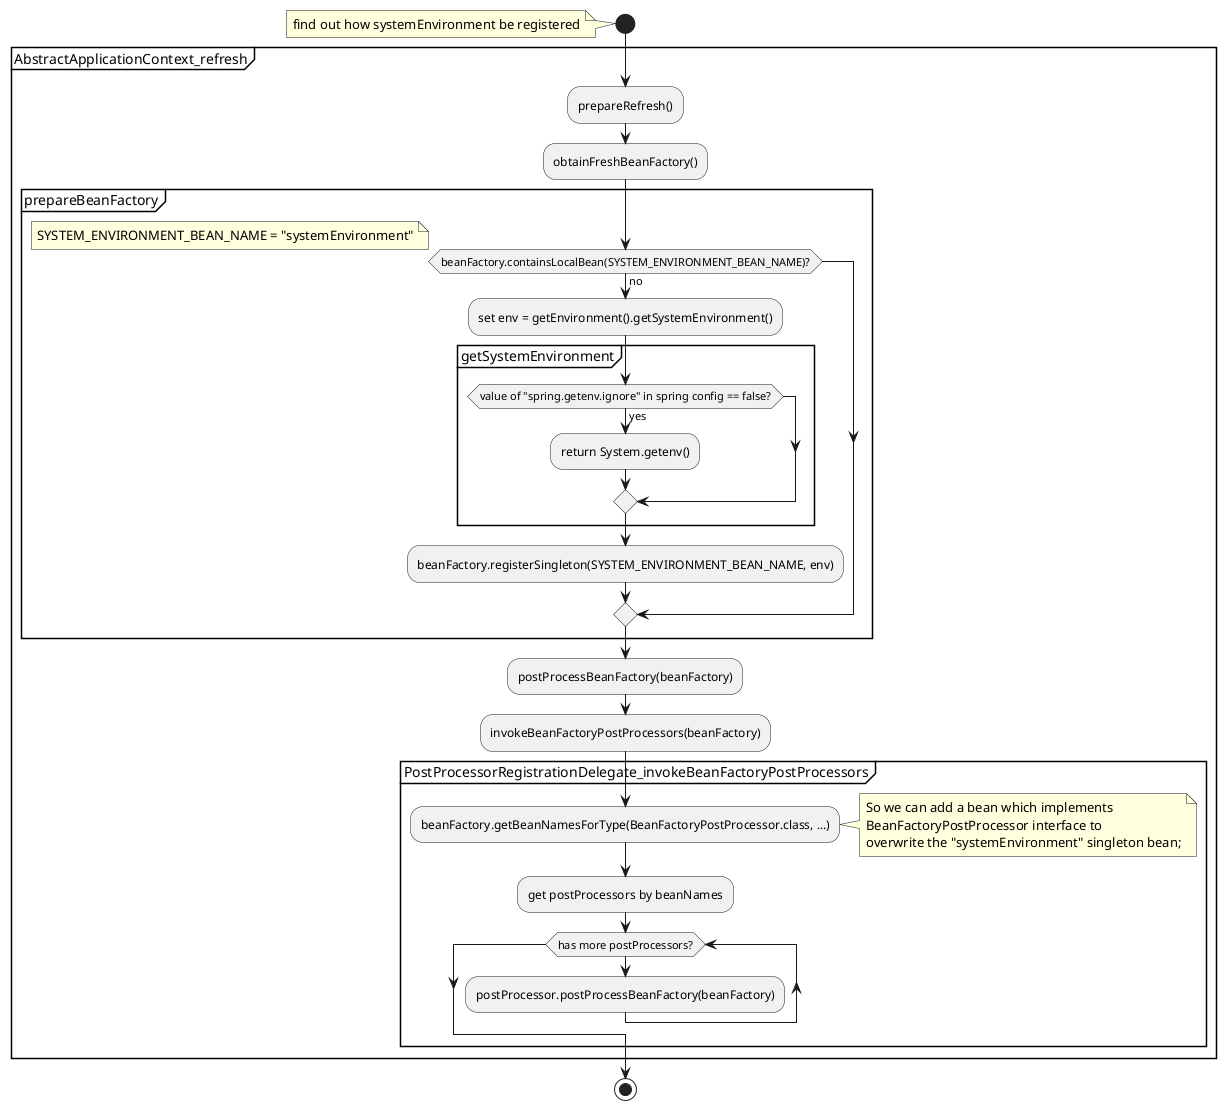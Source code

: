 @startuml
start
note left: find out how systemEnvironment be registered
partition AbstractApplicationContext_refresh {
	:prepareRefresh();
	:obtainFreshBeanFactory();

	partition prepareBeanFactory {
		if (beanFactory.containsLocalBean(SYSTEM_ENVIRONMENT_BEAN_NAME)?) then(no)
			:set env = getEnvironment().getSystemEnvironment();
			partition getSystemEnvironment {
				if (value of "spring.getenv.ignore" in spring config == false?) then(yes)
					:return System.getenv();
				endif
			}
			:beanFactory.registerSingleton(SYSTEM_ENVIRONMENT_BEAN_NAME, env);
		endif
	}
	note right: SYSTEM_ENVIRONMENT_BEAN_NAME = "systemEnvironment"

	:postProcessBeanFactory(beanFactory);

	:invokeBeanFactoryPostProcessors(beanFactory);

	partition PostProcessorRegistrationDelegate_invokeBeanFactoryPostProcessors {
		:beanFactory.getBeanNamesForType(BeanFactoryPostProcessor.class, ...);
		note right
		So we can add a bean which implements 
		BeanFactoryPostProcessor interface to 
		overwrite the "systemEnvironment" singleton bean;
		end note

		:get postProcessors by beanNames;

		while (has more postProcessors?) 
			:postProcessor.postProcessBeanFactory(beanFactory);
		end while
	}
}
stop
@enduml
